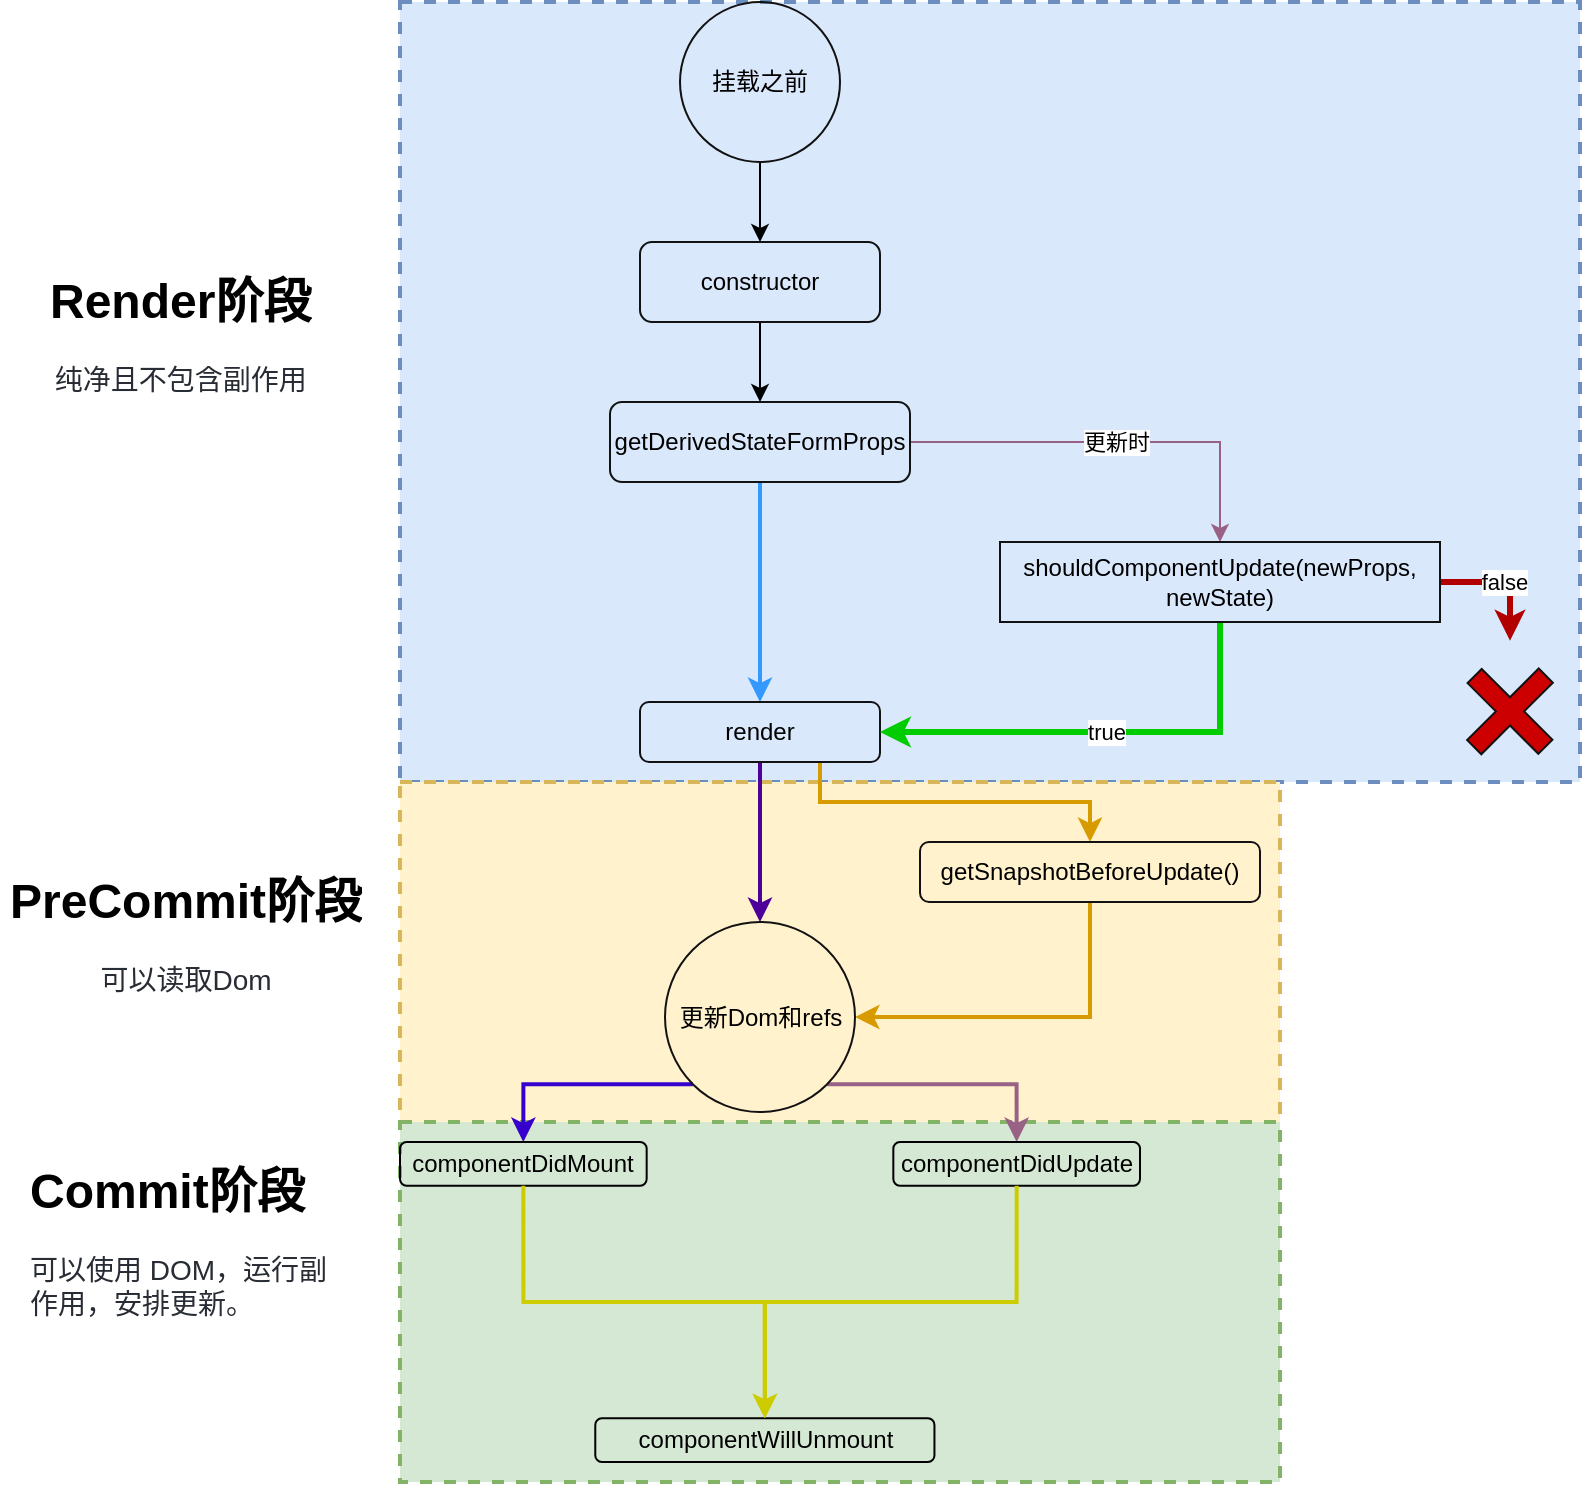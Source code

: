 <mxfile version="13.10.0" type="embed">
    <diagram id="_kUtOmtmM_ubYh3y62Ta" name="第 1 页">
        <mxGraphModel dx="884" dy="615" grid="1" gridSize="10" guides="1" tooltips="1" connect="1" arrows="1" fold="1" page="1" pageScale="1" pageWidth="827" pageHeight="1169" background="#ffffff" math="0" shadow="0">
            <root>
                <mxCell id="0"/>
                <mxCell id="1" parent="0"/>
                <object label="" placeholders="1" id="48">
                    <mxCell style="group;strokeColor=#6c8ebf;dashed=1;strokeWidth=2;fillColor=#dae8fc;align=left;horizontal=0;container=0;" vertex="1" connectable="0" parent="1">
                        <mxGeometry x="200" y="10" width="590" height="390" as="geometry"/>
                    </mxCell>
                </object>
                <object label="" placeholders="1" id="46">
                    <mxCell style="group;strokeColor=#d6b656;dashed=1;strokeWidth=2;fillColor=#fff2cc;align=left;horizontal=0;container=0;" vertex="1" connectable="0" parent="1">
                        <mxGeometry x="200" y="400" width="440" height="170" as="geometry"/>
                    </mxCell>
                </object>
                <object label="" placeholders="1" id="42">
                    <mxCell style="group;strokeColor=#82b366;dashed=1;strokeWidth=2;fillColor=#d5e8d4;align=left;horizontal=0;container=0;" vertex="1" connectable="0" parent="1">
                        <mxGeometry x="200" y="570" width="440" height="180" as="geometry"/>
                    </mxCell>
                </object>
                <mxCell id="8" style="edgeStyle=orthogonalEdgeStyle;rounded=0;orthogonalLoop=1;jettySize=auto;html=1;exitX=0.5;exitY=1;exitDx=0;exitDy=0;strokeColor=#000000;fontColor=#000000;" parent="1" source="3" target="7" edge="1">
                    <mxGeometry relative="1" as="geometry"/>
                </mxCell>
                <mxCell id="3" value="constructor" style="rounded=1;whiteSpace=wrap;html=1;fillColor=none;strokeColor=#121212;fontColor=#000000;" parent="1" vertex="1">
                    <mxGeometry x="320" y="130" width="120" height="40" as="geometry"/>
                </mxCell>
                <mxCell id="5" value="" style="edgeStyle=orthogonalEdgeStyle;rounded=0;orthogonalLoop=1;jettySize=auto;html=1;fontColor=#000000;strokeColor=#000000;" parent="1" source="4" target="3" edge="1">
                    <mxGeometry relative="1" as="geometry"/>
                </mxCell>
                <mxCell id="4" value="挂载之前" style="ellipse;whiteSpace=wrap;html=1;aspect=fixed;strokeColor=#121212;fillColor=none;fontColor=#000000;" parent="1" vertex="1">
                    <mxGeometry x="340" y="10" width="80" height="80" as="geometry"/>
                </mxCell>
                <mxCell id="11" value="" style="edgeStyle=orthogonalEdgeStyle;rounded=0;orthogonalLoop=1;jettySize=auto;html=1;exitX=0.5;exitY=1;exitDx=0;exitDy=0;fontColor=#000000;labelBackgroundColor=#FFFFFF;gradientColor=#ffa500;fillColor=#ffcd28;strokeWidth=2;strokeColor=#3399FF;" parent="1" source="7" target="9" edge="1">
                    <mxGeometry relative="1" as="geometry"/>
                </mxCell>
                <mxCell id="12" value="更新时" style="edgeStyle=orthogonalEdgeStyle;rounded=0;orthogonalLoop=1;jettySize=auto;html=1;exitX=1;exitY=0.5;exitDx=0;exitDy=0;strokeColor=#996185;fontColor=#000000;labelBackgroundColor=#ffffff;gradientColor=#d5739d;fillColor=#e6d0de;" parent="1" source="7" target="19" edge="1">
                    <mxGeometry relative="1" as="geometry"/>
                </mxCell>
                <mxCell id="7" value="getDerivedStateFormProps" style="rounded=1;whiteSpace=wrap;html=1;strokeColor=#121212;fillColor=none;fontColor=#000000;" parent="1" vertex="1">
                    <mxGeometry x="305" y="210" width="150" height="40" as="geometry"/>
                </mxCell>
                <mxCell id="23" style="edgeStyle=orthogonalEdgeStyle;rounded=0;orthogonalLoop=1;jettySize=auto;html=1;exitX=0.75;exitY=1;exitDx=0;exitDy=0;labelBackgroundColor=#ffffff;strokeWidth=2;fontColor=#000000;entryX=0.5;entryY=0;entryDx=0;entryDy=0;strokeColor=#d79b00;gradientColor=#ffa500;fillColor=#ffcd28;" parent="1" source="9" target="24" edge="1">
                    <mxGeometry relative="1" as="geometry">
                        <mxPoint x="500" y="430" as="targetPoint"/>
                    </mxGeometry>
                </mxCell>
                <mxCell id="26" style="edgeStyle=orthogonalEdgeStyle;rounded=0;orthogonalLoop=1;jettySize=auto;html=1;exitX=0.5;exitY=1;exitDx=0;exitDy=0;entryX=0.5;entryY=0;entryDx=0;entryDy=0;labelBackgroundColor=#ffffff;strokeWidth=2;fontColor=#000000;strokeColor=#4C0099;" parent="1" source="9" target="25" edge="1">
                    <mxGeometry relative="1" as="geometry"/>
                </mxCell>
                <mxCell id="9" value="render" style="rounded=1;whiteSpace=wrap;html=1;strokeColor=#121212;fillColor=none;fontColor=#000000;" parent="1" vertex="1">
                    <mxGeometry x="320" y="360" width="120" height="30" as="geometry"/>
                </mxCell>
                <mxCell id="14" value="true" style="edgeStyle=orthogonalEdgeStyle;rounded=0;orthogonalLoop=1;jettySize=auto;html=1;exitX=0.5;exitY=1;exitDx=0;exitDy=0;entryX=1;entryY=0.5;entryDx=0;entryDy=0;labelBackgroundColor=#ffffff;fontColor=#000000;fillColor=#d5e8d4;gradientColor=#97d077;strokeColor=#00CC00;strokeWidth=3;" parent="1" source="19" target="9" edge="1">
                    <mxGeometry relative="1" as="geometry">
                        <mxPoint x="565" y="340" as="sourcePoint"/>
                    </mxGeometry>
                </mxCell>
                <mxCell id="15" value="false" style="edgeStyle=orthogonalEdgeStyle;rounded=0;orthogonalLoop=1;jettySize=auto;html=1;exitX=1;exitY=0.5;exitDx=0;exitDy=0;labelBackgroundColor=#ffffff;strokeColor=#B20000;fontColor=#000000;fillColor=#e51400;strokeWidth=3;" parent="1" source="19" target="17" edge="1">
                    <mxGeometry relative="1" as="geometry">
                        <mxPoint x="750" y="330" as="targetPoint"/>
                        <mxPoint x="590" y="315" as="sourcePoint"/>
                    </mxGeometry>
                </mxCell>
                <mxCell id="17" value="" style="shape=cross;whiteSpace=wrap;html=1;strokeColor=#121212;fontColor=#000000;rotation=45;labelBorderColor=#CC0000;fillColor=#CC0000;" parent="1" vertex="1">
                    <mxGeometry x="730" y="339.39" width="50" height="50.61" as="geometry"/>
                </mxCell>
                <mxCell id="19" value="&#10;&#10;&lt;span style=&quot;color: rgb(0, 0, 0); font-family: helvetica; font-size: 12px; font-style: normal; font-weight: 400; letter-spacing: normal; text-align: center; text-indent: 0px; text-transform: none; word-spacing: 0px; display: inline; float: none;&quot;&gt;shouldComponentUpdate(newProps, newState)&lt;/span&gt;&#10;&#10;" style="rounded=0;whiteSpace=wrap;html=1;strokeColor=#121212;fontColor=#000000;fillColor=none;labelBackgroundColor=none;" parent="1" vertex="1">
                    <mxGeometry x="500" y="280" width="220" height="40" as="geometry"/>
                </mxCell>
                <mxCell id="27" style="edgeStyle=orthogonalEdgeStyle;rounded=0;orthogonalLoop=1;jettySize=auto;html=1;exitX=0.5;exitY=1;exitDx=0;exitDy=0;entryX=1;entryY=0.5;entryDx=0;entryDy=0;strokeColor=#d79b00;fillColor=#ffcd28;strokeWidth=2;gradientColor=#ffa500;" edge="1" parent="1" source="24" target="25">
                    <mxGeometry relative="1" as="geometry"/>
                </mxCell>
                <mxCell id="24" value="getSnapshotBeforeUpdate()" style="rounded=1;whiteSpace=wrap;html=1;labelBackgroundColor=none;strokeColor=#121212;fillColor=none;fontColor=#000000;" parent="1" vertex="1">
                    <mxGeometry x="460" y="430" width="170" height="30" as="geometry"/>
                </mxCell>
                <mxCell id="29" style="edgeStyle=orthogonalEdgeStyle;rounded=0;orthogonalLoop=1;jettySize=auto;html=1;exitX=0;exitY=1;exitDx=0;exitDy=0;strokeColor=#3700CC;strokeWidth=2;fillColor=#6a00ff;entryX=0.5;entryY=0;entryDx=0;entryDy=0;" edge="1" parent="1" source="25" target="31">
                    <mxGeometry relative="1" as="geometry">
                        <mxPoint x="310" y="610" as="targetPoint"/>
                    </mxGeometry>
                </mxCell>
                <mxCell id="30" style="edgeStyle=orthogonalEdgeStyle;rounded=0;orthogonalLoop=1;jettySize=auto;html=1;exitX=1;exitY=1;exitDx=0;exitDy=0;strokeColor=#996185;strokeWidth=2;gradientColor=#d5739d;fillColor=#e6d0de;entryX=0.5;entryY=0;entryDx=0;entryDy=0;" edge="1" parent="1" source="25" target="32">
                    <mxGeometry relative="1" as="geometry">
                        <mxPoint x="450" y="610" as="targetPoint"/>
                    </mxGeometry>
                </mxCell>
                <mxCell id="25" value="更新Dom和refs" style="ellipse;whiteSpace=wrap;html=1;aspect=fixed;labelBackgroundColor=none;strokeColor=#121212;fillColor=none;fontColor=#000000;" parent="1" vertex="1">
                    <mxGeometry x="332.5" y="470" width="95" height="95" as="geometry"/>
                </mxCell>
                <mxCell id="44" value="&lt;h1&gt;Commit阶段&lt;/h1&gt;&lt;p&gt;&lt;span style=&quot;color: rgb(40 , 44 , 52) ; font-family: , &amp;#34;blinkmacsystemfont&amp;#34; , &amp;#34;segoe ui&amp;#34; , &amp;#34;roboto&amp;#34; , &amp;#34;oxygen&amp;#34; , &amp;#34;ubuntu&amp;#34; , &amp;#34;cantarell&amp;#34; , &amp;#34;fira sans&amp;#34; , &amp;#34;droid sans&amp;#34; , &amp;#34;helvetica neue&amp;#34; , sans-serif ; font-size: 14px ; text-align: center ; background-color: rgb(255 , 255 , 255)&quot;&gt;可以使用 DOM，运行副作用，安排更新。&lt;/span&gt;&lt;br&gt;&lt;/p&gt;" style="text;html=1;strokeColor=none;fillColor=none;spacing=5;spacingTop=-20;whiteSpace=wrap;overflow=hidden;rounded=0;dashed=1;fontColor=#000000;align=left;" vertex="1" parent="1">
                    <mxGeometry x="10" y="585" width="170" height="90" as="geometry"/>
                </mxCell>
                <mxCell id="37" value="" style="group" vertex="1" connectable="0" parent="1">
                    <mxGeometry x="200" y="580" width="370" height="21.818" as="geometry"/>
                </mxCell>
                <mxCell id="31" value="componentDidMount" style="rounded=1;whiteSpace=wrap;html=1;fillColor=none;strokeColor=#000000;fontColor=#000000;" vertex="1" parent="37">
                    <mxGeometry width="123.333" height="21.818" as="geometry"/>
                </mxCell>
                <mxCell id="32" value="componentDidUpdate" style="rounded=1;whiteSpace=wrap;html=1;fillColor=none;strokeColor=#000000;fontColor=#000000;" vertex="1" parent="37">
                    <mxGeometry x="246.667" width="123.333" height="21.818" as="geometry"/>
                </mxCell>
                <mxCell id="38" value="componentWillUnmount" style="rounded=1;whiteSpace=wrap;html=1;strokeColor=#000000;fillColor=none;fontColor=#000000;" vertex="1" parent="1">
                    <mxGeometry x="297.639" y="718.182" width="169.583" height="21.818" as="geometry"/>
                </mxCell>
                <mxCell id="39" style="edgeStyle=orthogonalEdgeStyle;rounded=0;orthogonalLoop=1;jettySize=auto;html=1;strokeColor=#CCCC00;strokeWidth=2;fontColor=#000000;exitX=0.5;exitY=1;exitDx=0;exitDy=0;" edge="1" parent="1" source="31" target="38">
                    <mxGeometry x="200" y="580" as="geometry">
                        <mxPoint x="385" y="601.818" as="sourcePoint"/>
                    </mxGeometry>
                </mxCell>
                <mxCell id="40" style="edgeStyle=orthogonalEdgeStyle;rounded=0;orthogonalLoop=1;jettySize=auto;html=1;exitX=0.5;exitY=1;exitDx=0;exitDy=0;entryX=0.5;entryY=0;entryDx=0;entryDy=0;strokeColor=#CCCC00;strokeWidth=2;fontColor=#000000;" edge="1" parent="1" source="32" target="38">
                    <mxGeometry x="200" y="580" as="geometry"/>
                </mxCell>
                <mxCell id="47" value="&lt;h1&gt;PreCommit阶段&lt;/h1&gt;&lt;p style=&quot;text-align: center&quot;&gt;&lt;font color=&quot;#282c34&quot;&gt;&lt;span style=&quot;font-size: 14px ; background-color: rgb(255 , 255 , 255)&quot;&gt;可以读取Dom&lt;/span&gt;&lt;/font&gt;&lt;/p&gt;" style="text;html=1;strokeColor=none;fillColor=none;spacing=5;spacingTop=-20;whiteSpace=wrap;overflow=hidden;rounded=0;dashed=1;fontColor=#000000;align=left;" vertex="1" parent="1">
                    <mxGeometry y="440" width="190" height="100" as="geometry"/>
                </mxCell>
                <mxCell id="49" value="&lt;h1&gt;Render阶段&lt;/h1&gt;&lt;p style=&quot;text-align: center&quot;&gt;&lt;font color=&quot;#282c34&quot;&gt;&lt;span style=&quot;font-size: 14px ; background-color: rgb(255 , 255 , 255)&quot;&gt;纯净且不包含副作用&lt;/span&gt;&lt;/font&gt;&lt;/p&gt;" style="text;html=1;strokeColor=none;fillColor=none;spacing=5;spacingTop=-20;whiteSpace=wrap;overflow=hidden;rounded=0;dashed=1;fontColor=#000000;align=left;" vertex="1" parent="1">
                    <mxGeometry x="20" y="140" width="150" height="100" as="geometry"/>
                </mxCell>
            </root>
        </mxGraphModel>
    </diagram>
</mxfile>